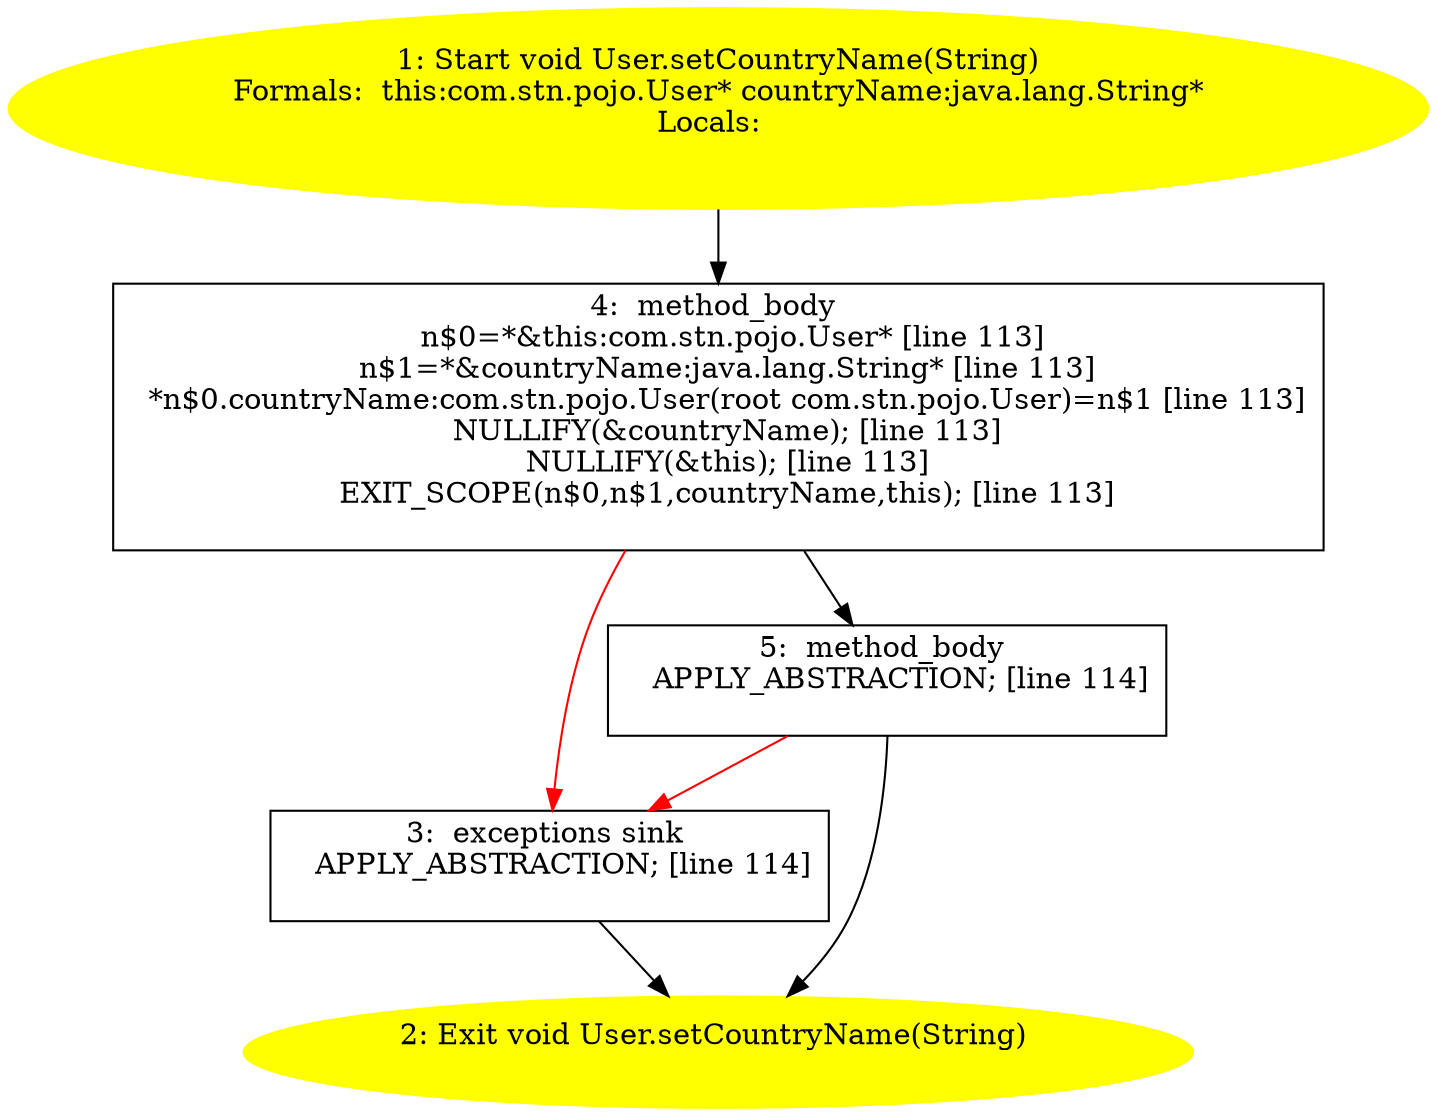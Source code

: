/* @generated */
digraph cfg {
"com.stn.pojo.User.setCountryName(java.lang.String):void.a3576bdceb56a1fdaf2be97c1245567f_1" [label="1: Start void User.setCountryName(String)\nFormals:  this:com.stn.pojo.User* countryName:java.lang.String*\nLocals:  \n  " color=yellow style=filled]
	

	 "com.stn.pojo.User.setCountryName(java.lang.String):void.a3576bdceb56a1fdaf2be97c1245567f_1" -> "com.stn.pojo.User.setCountryName(java.lang.String):void.a3576bdceb56a1fdaf2be97c1245567f_4" ;
"com.stn.pojo.User.setCountryName(java.lang.String):void.a3576bdceb56a1fdaf2be97c1245567f_2" [label="2: Exit void User.setCountryName(String) \n  " color=yellow style=filled]
	

"com.stn.pojo.User.setCountryName(java.lang.String):void.a3576bdceb56a1fdaf2be97c1245567f_3" [label="3:  exceptions sink \n   APPLY_ABSTRACTION; [line 114]\n " shape="box"]
	

	 "com.stn.pojo.User.setCountryName(java.lang.String):void.a3576bdceb56a1fdaf2be97c1245567f_3" -> "com.stn.pojo.User.setCountryName(java.lang.String):void.a3576bdceb56a1fdaf2be97c1245567f_2" ;
"com.stn.pojo.User.setCountryName(java.lang.String):void.a3576bdceb56a1fdaf2be97c1245567f_4" [label="4:  method_body \n   n$0=*&this:com.stn.pojo.User* [line 113]\n  n$1=*&countryName:java.lang.String* [line 113]\n  *n$0.countryName:com.stn.pojo.User(root com.stn.pojo.User)=n$1 [line 113]\n  NULLIFY(&countryName); [line 113]\n  NULLIFY(&this); [line 113]\n  EXIT_SCOPE(n$0,n$1,countryName,this); [line 113]\n " shape="box"]
	

	 "com.stn.pojo.User.setCountryName(java.lang.String):void.a3576bdceb56a1fdaf2be97c1245567f_4" -> "com.stn.pojo.User.setCountryName(java.lang.String):void.a3576bdceb56a1fdaf2be97c1245567f_5" ;
	 "com.stn.pojo.User.setCountryName(java.lang.String):void.a3576bdceb56a1fdaf2be97c1245567f_4" -> "com.stn.pojo.User.setCountryName(java.lang.String):void.a3576bdceb56a1fdaf2be97c1245567f_3" [color="red" ];
"com.stn.pojo.User.setCountryName(java.lang.String):void.a3576bdceb56a1fdaf2be97c1245567f_5" [label="5:  method_body \n   APPLY_ABSTRACTION; [line 114]\n " shape="box"]
	

	 "com.stn.pojo.User.setCountryName(java.lang.String):void.a3576bdceb56a1fdaf2be97c1245567f_5" -> "com.stn.pojo.User.setCountryName(java.lang.String):void.a3576bdceb56a1fdaf2be97c1245567f_2" ;
	 "com.stn.pojo.User.setCountryName(java.lang.String):void.a3576bdceb56a1fdaf2be97c1245567f_5" -> "com.stn.pojo.User.setCountryName(java.lang.String):void.a3576bdceb56a1fdaf2be97c1245567f_3" [color="red" ];
}
